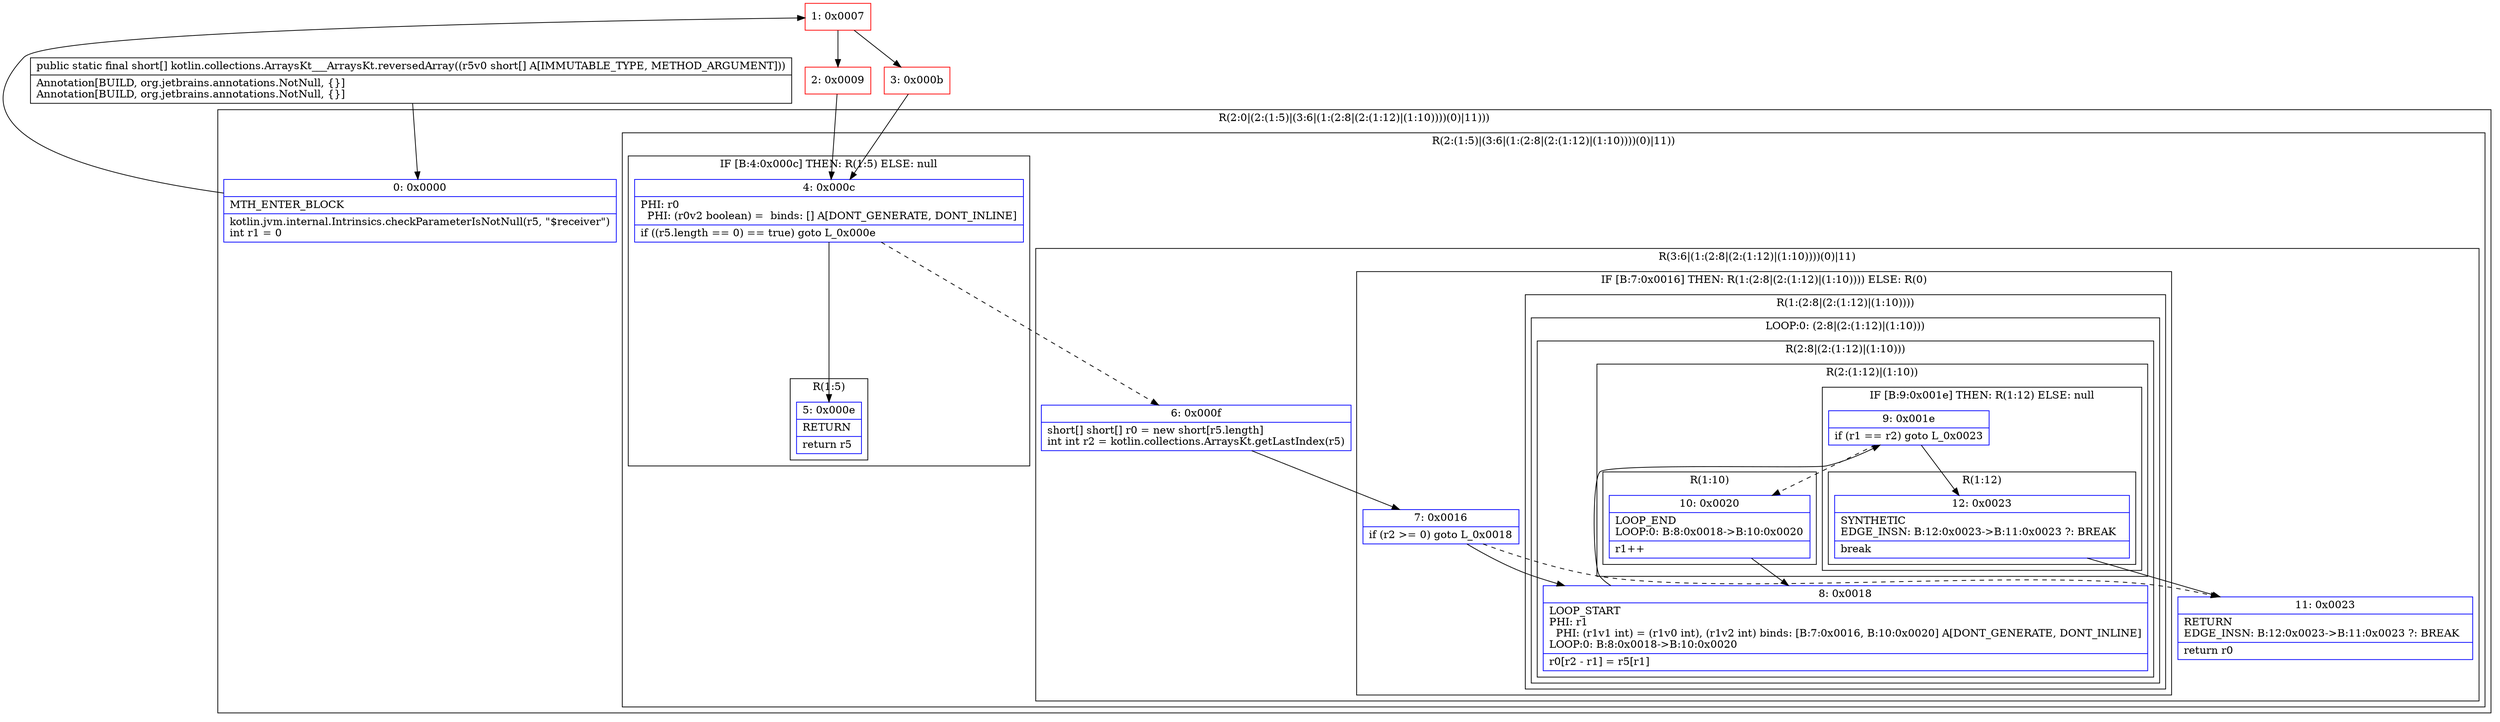 digraph "CFG forkotlin.collections.ArraysKt___ArraysKt.reversedArray([S)[S" {
subgraph cluster_Region_565037893 {
label = "R(2:0|(2:(1:5)|(3:6|(1:(2:8|(2:(1:12)|(1:10))))(0)|11)))";
node [shape=record,color=blue];
Node_0 [shape=record,label="{0\:\ 0x0000|MTH_ENTER_BLOCK\l|kotlin.jvm.internal.Intrinsics.checkParameterIsNotNull(r5, \"$receiver\")\lint r1 = 0\l}"];
subgraph cluster_Region_2031098938 {
label = "R(2:(1:5)|(3:6|(1:(2:8|(2:(1:12)|(1:10))))(0)|11))";
node [shape=record,color=blue];
subgraph cluster_IfRegion_471855642 {
label = "IF [B:4:0x000c] THEN: R(1:5) ELSE: null";
node [shape=record,color=blue];
Node_4 [shape=record,label="{4\:\ 0x000c|PHI: r0 \l  PHI: (r0v2 boolean) =  binds: [] A[DONT_GENERATE, DONT_INLINE]\l|if ((r5.length == 0) == true) goto L_0x000e\l}"];
subgraph cluster_Region_351210127 {
label = "R(1:5)";
node [shape=record,color=blue];
Node_5 [shape=record,label="{5\:\ 0x000e|RETURN\l|return r5\l}"];
}
}
subgraph cluster_Region_295912092 {
label = "R(3:6|(1:(2:8|(2:(1:12)|(1:10))))(0)|11)";
node [shape=record,color=blue];
Node_6 [shape=record,label="{6\:\ 0x000f|short[] short[] r0 = new short[r5.length]\lint int r2 = kotlin.collections.ArraysKt.getLastIndex(r5)\l}"];
subgraph cluster_IfRegion_1689271991 {
label = "IF [B:7:0x0016] THEN: R(1:(2:8|(2:(1:12)|(1:10)))) ELSE: R(0)";
node [shape=record,color=blue];
Node_7 [shape=record,label="{7\:\ 0x0016|if (r2 \>= 0) goto L_0x0018\l}"];
subgraph cluster_Region_577248366 {
label = "R(1:(2:8|(2:(1:12)|(1:10))))";
node [shape=record,color=blue];
subgraph cluster_LoopRegion_1541420501 {
label = "LOOP:0: (2:8|(2:(1:12)|(1:10)))";
node [shape=record,color=blue];
subgraph cluster_Region_1801060352 {
label = "R(2:8|(2:(1:12)|(1:10)))";
node [shape=record,color=blue];
Node_8 [shape=record,label="{8\:\ 0x0018|LOOP_START\lPHI: r1 \l  PHI: (r1v1 int) = (r1v0 int), (r1v2 int) binds: [B:7:0x0016, B:10:0x0020] A[DONT_GENERATE, DONT_INLINE]\lLOOP:0: B:8:0x0018\-\>B:10:0x0020\l|r0[r2 \- r1] = r5[r1]\l}"];
subgraph cluster_Region_948732817 {
label = "R(2:(1:12)|(1:10))";
node [shape=record,color=blue];
subgraph cluster_IfRegion_1578851833 {
label = "IF [B:9:0x001e] THEN: R(1:12) ELSE: null";
node [shape=record,color=blue];
Node_9 [shape=record,label="{9\:\ 0x001e|if (r1 == r2) goto L_0x0023\l}"];
subgraph cluster_Region_1423658365 {
label = "R(1:12)";
node [shape=record,color=blue];
Node_12 [shape=record,label="{12\:\ 0x0023|SYNTHETIC\lEDGE_INSN: B:12:0x0023\-\>B:11:0x0023 ?: BREAK  \l|break\l}"];
}
}
subgraph cluster_Region_1147543559 {
label = "R(1:10)";
node [shape=record,color=blue];
Node_10 [shape=record,label="{10\:\ 0x0020|LOOP_END\lLOOP:0: B:8:0x0018\-\>B:10:0x0020\l|r1++\l}"];
}
}
}
}
}
subgraph cluster_Region_917680356 {
label = "R(0)";
node [shape=record,color=blue];
}
}
Node_11 [shape=record,label="{11\:\ 0x0023|RETURN\lEDGE_INSN: B:12:0x0023\-\>B:11:0x0023 ?: BREAK  \l|return r0\l}"];
}
}
}
Node_1 [shape=record,color=red,label="{1\:\ 0x0007}"];
Node_2 [shape=record,color=red,label="{2\:\ 0x0009}"];
Node_3 [shape=record,color=red,label="{3\:\ 0x000b}"];
MethodNode[shape=record,label="{public static final short[] kotlin.collections.ArraysKt___ArraysKt.reversedArray((r5v0 short[] A[IMMUTABLE_TYPE, METHOD_ARGUMENT]))  | Annotation[BUILD, org.jetbrains.annotations.NotNull, \{\}]\lAnnotation[BUILD, org.jetbrains.annotations.NotNull, \{\}]\l}"];
MethodNode -> Node_0;
Node_0 -> Node_1;
Node_4 -> Node_5;
Node_4 -> Node_6[style=dashed];
Node_6 -> Node_7;
Node_7 -> Node_8;
Node_7 -> Node_11[style=dashed];
Node_8 -> Node_9;
Node_9 -> Node_10[style=dashed];
Node_9 -> Node_12;
Node_12 -> Node_11;
Node_10 -> Node_8;
Node_1 -> Node_2;
Node_1 -> Node_3;
Node_2 -> Node_4;
Node_3 -> Node_4;
}

